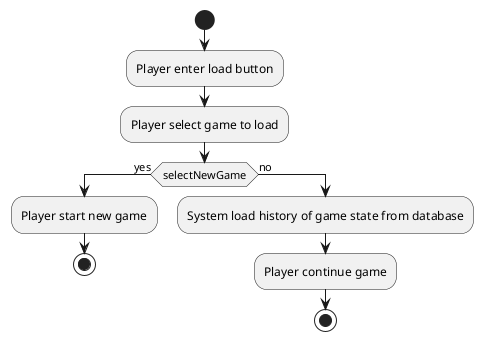 @startuml

start

:Player enter load button;
:Player select game to load;
if (selectNewGame) then (yes)
    :Player start new game;
    stop
else (no)
    :System load history of game state from database;
    :Player continue game;
    stop

@enduml